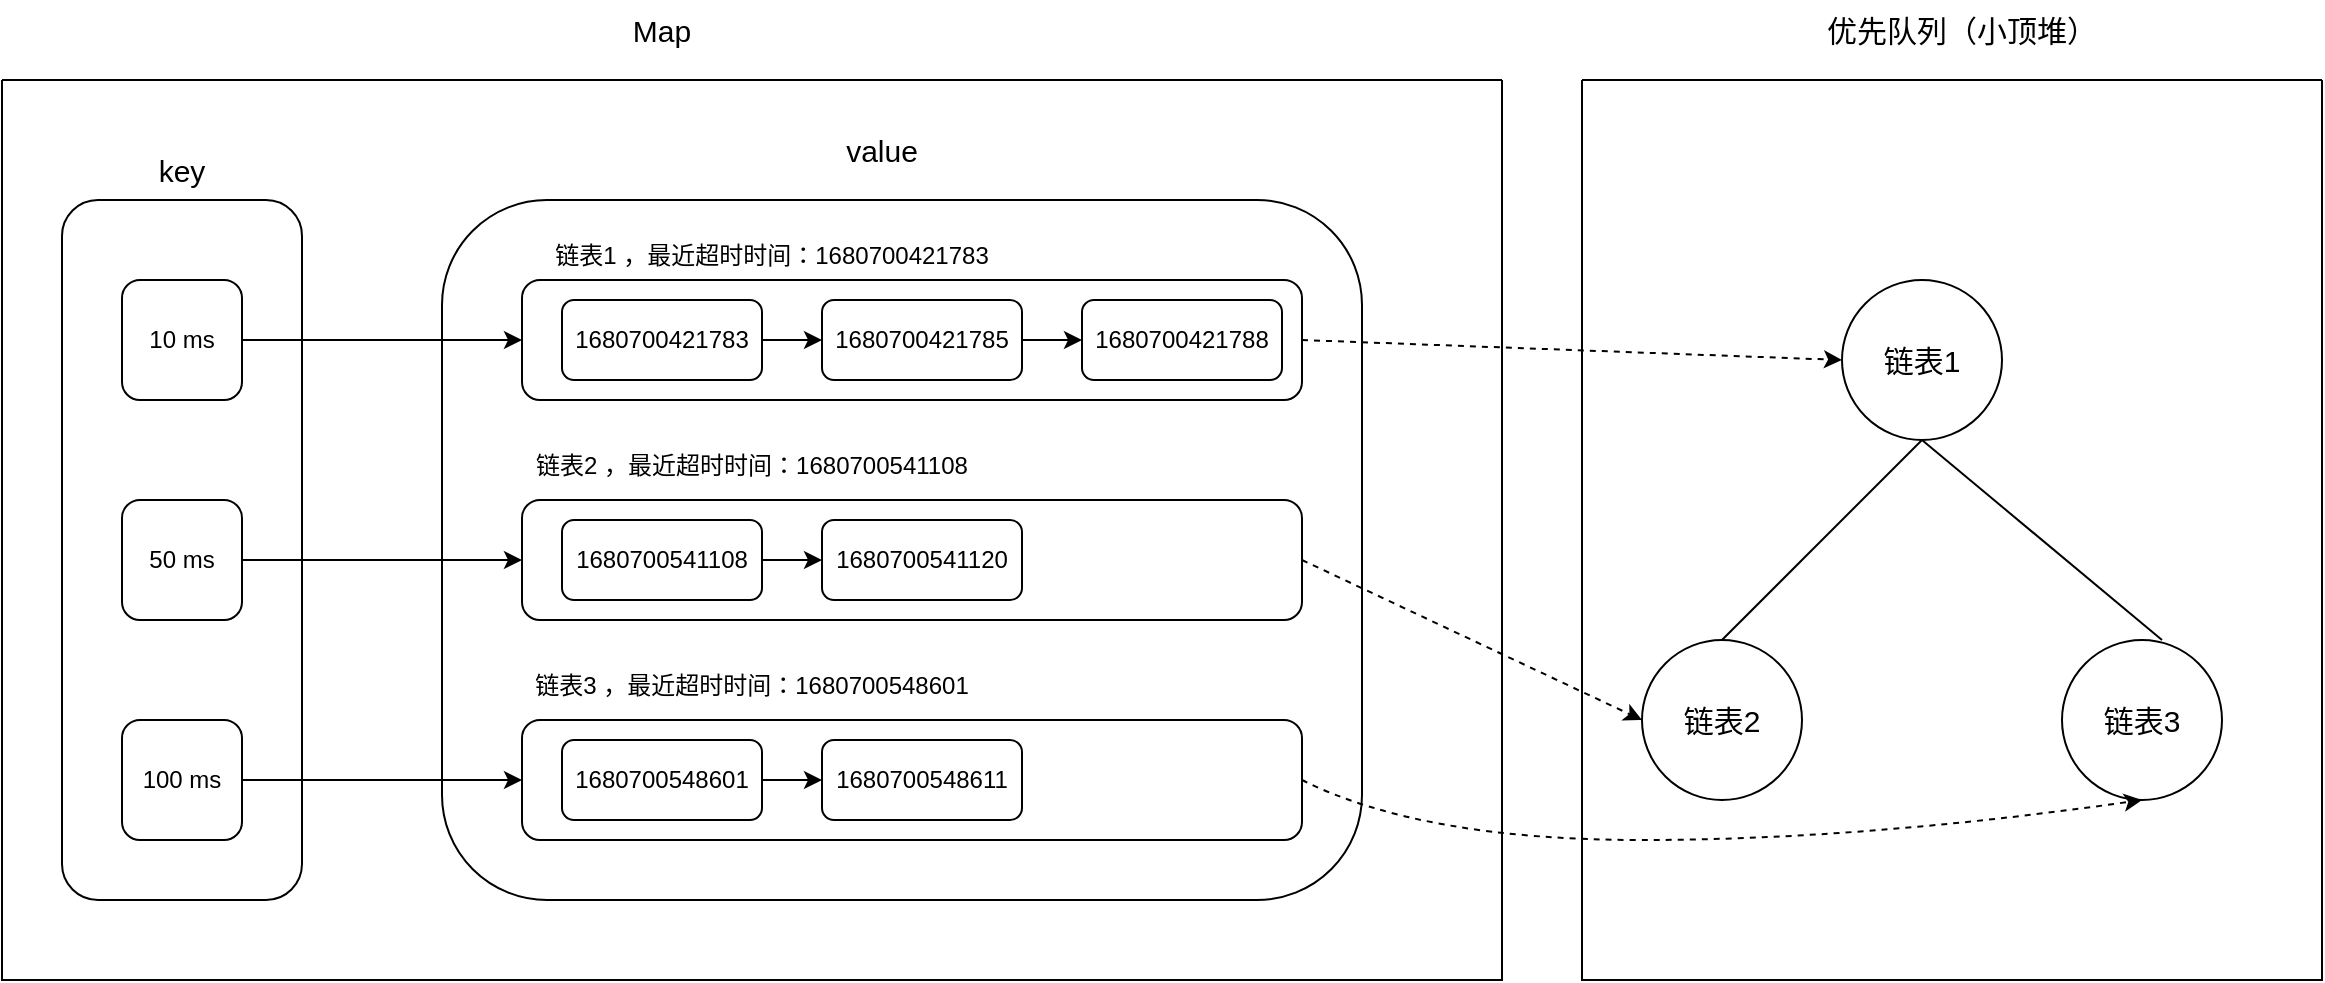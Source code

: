 <mxfile version="20.8.19" type="device"><diagram name="第 1 页" id="GcvyqdQYrzkMGT4TY5ST"><mxGraphModel dx="954" dy="521" grid="1" gridSize="10" guides="1" tooltips="1" connect="1" arrows="1" fold="1" page="1" pageScale="1" pageWidth="3300" pageHeight="4681" math="0" shadow="0"><root><mxCell id="0"/><mxCell id="1" parent="0"/><mxCell id="22TcP7E7YYwTE89-vCD1-2" value="" style="rounded=1;whiteSpace=wrap;html=1;" vertex="1" parent="1"><mxGeometry x="270" y="170" width="120" height="350" as="geometry"/></mxCell><mxCell id="22TcP7E7YYwTE89-vCD1-7" value="" style="rounded=1;whiteSpace=wrap;html=1;" vertex="1" parent="1"><mxGeometry x="460" y="170" width="460" height="350" as="geometry"/></mxCell><mxCell id="22TcP7E7YYwTE89-vCD1-6" value="&lt;font style=&quot;font-size: 15px;&quot;&gt;key&lt;/font&gt;" style="text;html=1;strokeColor=none;fillColor=none;align=center;verticalAlign=middle;whiteSpace=wrap;rounded=0;" vertex="1" parent="1"><mxGeometry x="300" y="140" width="60" height="30" as="geometry"/></mxCell><mxCell id="22TcP7E7YYwTE89-vCD1-8" value="&lt;font style=&quot;font-size: 15px;&quot;&gt;value&lt;/font&gt;" style="text;html=1;strokeColor=none;fillColor=none;align=center;verticalAlign=middle;whiteSpace=wrap;rounded=0;" vertex="1" parent="1"><mxGeometry x="650" y="130" width="60" height="30" as="geometry"/></mxCell><mxCell id="22TcP7E7YYwTE89-vCD1-9" value="" style="rounded=1;whiteSpace=wrap;html=1;" vertex="1" parent="1"><mxGeometry x="500" y="320" width="390" height="60" as="geometry"/></mxCell><mxCell id="22TcP7E7YYwTE89-vCD1-10" value="" style="rounded=1;whiteSpace=wrap;html=1;" vertex="1" parent="1"><mxGeometry x="500" y="210" width="390" height="60" as="geometry"/></mxCell><mxCell id="22TcP7E7YYwTE89-vCD1-11" value="" style="rounded=1;whiteSpace=wrap;html=1;" vertex="1" parent="1"><mxGeometry x="500" y="430" width="390" height="60" as="geometry"/></mxCell><mxCell id="22TcP7E7YYwTE89-vCD1-12" value="" style="endArrow=classic;html=1;rounded=0;exitX=1;exitY=0.5;exitDx=0;exitDy=0;entryX=0;entryY=0.5;entryDx=0;entryDy=0;" edge="1" parent="1" source="22TcP7E7YYwTE89-vCD1-16" target="22TcP7E7YYwTE89-vCD1-10"><mxGeometry width="50" height="50" relative="1" as="geometry"><mxPoint x="360" y="245" as="sourcePoint"/><mxPoint x="500" y="245" as="targetPoint"/></mxGeometry></mxCell><mxCell id="22TcP7E7YYwTE89-vCD1-13" value="" style="endArrow=classic;html=1;rounded=0;entryX=0;entryY=0.5;entryDx=0;entryDy=0;exitX=1;exitY=0.5;exitDx=0;exitDy=0;" edge="1" parent="1" source="22TcP7E7YYwTE89-vCD1-17" target="22TcP7E7YYwTE89-vCD1-9"><mxGeometry width="50" height="50" relative="1" as="geometry"><mxPoint x="360" y="320" as="sourcePoint"/><mxPoint x="510" y="255" as="targetPoint"/></mxGeometry></mxCell><mxCell id="22TcP7E7YYwTE89-vCD1-15" value="" style="endArrow=classic;html=1;rounded=0;entryX=0;entryY=0.5;entryDx=0;entryDy=0;exitX=1;exitY=0.5;exitDx=0;exitDy=0;" edge="1" parent="1" source="22TcP7E7YYwTE89-vCD1-18" target="22TcP7E7YYwTE89-vCD1-11"><mxGeometry width="50" height="50" relative="1" as="geometry"><mxPoint x="360" y="405" as="sourcePoint"/><mxPoint x="510" y="330" as="targetPoint"/></mxGeometry></mxCell><mxCell id="22TcP7E7YYwTE89-vCD1-16" value="10 ms" style="rounded=1;whiteSpace=wrap;html=1;" vertex="1" parent="1"><mxGeometry x="300" y="210" width="60" height="60" as="geometry"/></mxCell><mxCell id="22TcP7E7YYwTE89-vCD1-17" value="50 ms" style="rounded=1;whiteSpace=wrap;html=1;" vertex="1" parent="1"><mxGeometry x="300" y="320" width="60" height="60" as="geometry"/></mxCell><mxCell id="22TcP7E7YYwTE89-vCD1-18" value="100 ms" style="rounded=1;whiteSpace=wrap;html=1;" vertex="1" parent="1"><mxGeometry x="300" y="430" width="60" height="60" as="geometry"/></mxCell><mxCell id="22TcP7E7YYwTE89-vCD1-19" value="链表1 ，最近超时时间：1680700421783" style="text;html=1;strokeColor=none;fillColor=none;align=center;verticalAlign=middle;whiteSpace=wrap;rounded=0;" vertex="1" parent="1"><mxGeometry x="500" y="185" width="250" height="25" as="geometry"/></mxCell><mxCell id="22TcP7E7YYwTE89-vCD1-20" value="链表2 ，最近超时时间：1680700541108" style="text;html=1;strokeColor=none;fillColor=none;align=center;verticalAlign=middle;whiteSpace=wrap;rounded=0;" vertex="1" parent="1"><mxGeometry x="490" y="290" width="250" height="25" as="geometry"/></mxCell><mxCell id="22TcP7E7YYwTE89-vCD1-21" value="链表3 ，最近超时时间：1680700548601" style="text;html=1;strokeColor=none;fillColor=none;align=center;verticalAlign=middle;whiteSpace=wrap;rounded=0;" vertex="1" parent="1"><mxGeometry x="490" y="400" width="250" height="25" as="geometry"/></mxCell><mxCell id="22TcP7E7YYwTE89-vCD1-29" value="" style="edgeStyle=orthogonalEdgeStyle;rounded=0;orthogonalLoop=1;jettySize=auto;html=1;" edge="1" parent="1" source="22TcP7E7YYwTE89-vCD1-24" target="22TcP7E7YYwTE89-vCD1-25"><mxGeometry relative="1" as="geometry"/></mxCell><mxCell id="22TcP7E7YYwTE89-vCD1-24" value="1680700421783" style="rounded=1;whiteSpace=wrap;html=1;" vertex="1" parent="1"><mxGeometry x="520" y="220" width="100" height="40" as="geometry"/></mxCell><mxCell id="22TcP7E7YYwTE89-vCD1-28" value="" style="edgeStyle=orthogonalEdgeStyle;rounded=0;orthogonalLoop=1;jettySize=auto;html=1;" edge="1" parent="1" source="22TcP7E7YYwTE89-vCD1-25" target="22TcP7E7YYwTE89-vCD1-27"><mxGeometry relative="1" as="geometry"/></mxCell><mxCell id="22TcP7E7YYwTE89-vCD1-25" value="1680700421785" style="rounded=1;whiteSpace=wrap;html=1;" vertex="1" parent="1"><mxGeometry x="650" y="220" width="100" height="40" as="geometry"/></mxCell><mxCell id="22TcP7E7YYwTE89-vCD1-27" value="1680700421788" style="rounded=1;whiteSpace=wrap;html=1;" vertex="1" parent="1"><mxGeometry x="780" y="220" width="100" height="40" as="geometry"/></mxCell><mxCell id="22TcP7E7YYwTE89-vCD1-32" value="" style="edgeStyle=orthogonalEdgeStyle;rounded=0;orthogonalLoop=1;jettySize=auto;html=1;" edge="1" parent="1" source="22TcP7E7YYwTE89-vCD1-30" target="22TcP7E7YYwTE89-vCD1-31"><mxGeometry relative="1" as="geometry"/></mxCell><mxCell id="22TcP7E7YYwTE89-vCD1-30" value="1680700541108" style="rounded=1;whiteSpace=wrap;html=1;" vertex="1" parent="1"><mxGeometry x="520" y="330" width="100" height="40" as="geometry"/></mxCell><mxCell id="22TcP7E7YYwTE89-vCD1-31" value="1680700541120" style="rounded=1;whiteSpace=wrap;html=1;" vertex="1" parent="1"><mxGeometry x="650" y="330" width="100" height="40" as="geometry"/></mxCell><mxCell id="22TcP7E7YYwTE89-vCD1-35" value="" style="edgeStyle=orthogonalEdgeStyle;rounded=0;orthogonalLoop=1;jettySize=auto;html=1;" edge="1" parent="1" source="22TcP7E7YYwTE89-vCD1-33" target="22TcP7E7YYwTE89-vCD1-34"><mxGeometry relative="1" as="geometry"/></mxCell><mxCell id="22TcP7E7YYwTE89-vCD1-33" value="1680700548601" style="rounded=1;whiteSpace=wrap;html=1;" vertex="1" parent="1"><mxGeometry x="520" y="440" width="100" height="40" as="geometry"/></mxCell><mxCell id="22TcP7E7YYwTE89-vCD1-34" value="1680700548611" style="rounded=1;whiteSpace=wrap;html=1;" vertex="1" parent="1"><mxGeometry x="650" y="440" width="100" height="40" as="geometry"/></mxCell><mxCell id="22TcP7E7YYwTE89-vCD1-37" value="Map" style="text;html=1;strokeColor=none;fillColor=none;align=center;verticalAlign=middle;whiteSpace=wrap;rounded=0;fontSize=15;" vertex="1" parent="1"><mxGeometry x="540" y="70" width="60" height="30" as="geometry"/></mxCell><mxCell id="22TcP7E7YYwTE89-vCD1-39" value="优先队列（小顶堆）" style="text;html=1;strokeColor=none;fillColor=none;align=center;verticalAlign=middle;whiteSpace=wrap;rounded=0;fontSize=15;" vertex="1" parent="1"><mxGeometry x="1150" y="70" width="140" height="30" as="geometry"/></mxCell><mxCell id="22TcP7E7YYwTE89-vCD1-44" value="" style="swimlane;startSize=0;fontSize=15;" vertex="1" parent="1"><mxGeometry x="1030" y="110" width="370" height="450" as="geometry"/></mxCell><mxCell id="22TcP7E7YYwTE89-vCD1-41" value="链表2" style="ellipse;whiteSpace=wrap;html=1;aspect=fixed;fontSize=15;" vertex="1" parent="22TcP7E7YYwTE89-vCD1-44"><mxGeometry x="30" y="280" width="80" height="80" as="geometry"/></mxCell><mxCell id="22TcP7E7YYwTE89-vCD1-40" value="链表1" style="ellipse;whiteSpace=wrap;html=1;aspect=fixed;fontSize=15;" vertex="1" parent="22TcP7E7YYwTE89-vCD1-44"><mxGeometry x="130" y="100" width="80" height="80" as="geometry"/></mxCell><mxCell id="22TcP7E7YYwTE89-vCD1-42" value="链表3" style="ellipse;whiteSpace=wrap;html=1;aspect=fixed;fontSize=15;" vertex="1" parent="22TcP7E7YYwTE89-vCD1-44"><mxGeometry x="240" y="280" width="80" height="80" as="geometry"/></mxCell><mxCell id="22TcP7E7YYwTE89-vCD1-45" value="" style="endArrow=none;html=1;rounded=0;fontSize=15;entryX=0.5;entryY=1;entryDx=0;entryDy=0;exitX=0.5;exitY=0;exitDx=0;exitDy=0;" edge="1" parent="22TcP7E7YYwTE89-vCD1-44" source="22TcP7E7YYwTE89-vCD1-41" target="22TcP7E7YYwTE89-vCD1-40"><mxGeometry width="50" height="50" relative="1" as="geometry"><mxPoint x="90" y="220" as="sourcePoint"/><mxPoint x="140" y="170" as="targetPoint"/></mxGeometry></mxCell><mxCell id="22TcP7E7YYwTE89-vCD1-46" value="" style="endArrow=none;html=1;rounded=0;fontSize=15;entryX=0.5;entryY=1;entryDx=0;entryDy=0;exitX=0.625;exitY=0;exitDx=0;exitDy=0;exitPerimeter=0;" edge="1" parent="22TcP7E7YYwTE89-vCD1-44" source="22TcP7E7YYwTE89-vCD1-42" target="22TcP7E7YYwTE89-vCD1-40"><mxGeometry width="50" height="50" relative="1" as="geometry"><mxPoint x="80" y="290" as="sourcePoint"/><mxPoint x="180" y="190" as="targetPoint"/></mxGeometry></mxCell><mxCell id="22TcP7E7YYwTE89-vCD1-47" value="" style="endArrow=classic;html=1;rounded=0;fontSize=15;exitX=1;exitY=0.5;exitDx=0;exitDy=0;entryX=0;entryY=0.5;entryDx=0;entryDy=0;dashed=1;" edge="1" parent="1" source="22TcP7E7YYwTE89-vCD1-10" target="22TcP7E7YYwTE89-vCD1-40"><mxGeometry width="50" height="50" relative="1" as="geometry"><mxPoint x="1050" y="320" as="sourcePoint"/><mxPoint x="1100" y="270" as="targetPoint"/></mxGeometry></mxCell><mxCell id="22TcP7E7YYwTE89-vCD1-48" value="" style="endArrow=classic;html=1;rounded=0;dashed=1;fontSize=15;exitX=1;exitY=0.5;exitDx=0;exitDy=0;entryX=0;entryY=0.5;entryDx=0;entryDy=0;" edge="1" parent="1" source="22TcP7E7YYwTE89-vCD1-9" target="22TcP7E7YYwTE89-vCD1-41"><mxGeometry width="50" height="50" relative="1" as="geometry"><mxPoint x="990" y="400" as="sourcePoint"/><mxPoint x="1040" y="350" as="targetPoint"/></mxGeometry></mxCell><mxCell id="22TcP7E7YYwTE89-vCD1-49" value="" style="curved=1;endArrow=classic;html=1;rounded=0;dashed=1;fontSize=15;exitX=1;exitY=0.5;exitDx=0;exitDy=0;entryX=0.5;entryY=1;entryDx=0;entryDy=0;" edge="1" parent="1" source="22TcP7E7YYwTE89-vCD1-11" target="22TcP7E7YYwTE89-vCD1-42"><mxGeometry width="50" height="50" relative="1" as="geometry"><mxPoint x="900" y="490" as="sourcePoint"/><mxPoint x="950" y="440" as="targetPoint"/><Array as="points"><mxPoint x="950" y="490"/><mxPoint x="1170" y="490"/></Array></mxGeometry></mxCell><mxCell id="22TcP7E7YYwTE89-vCD1-50" value="" style="swimlane;startSize=0;fontSize=15;" vertex="1" parent="1"><mxGeometry x="240" y="110" width="750" height="450" as="geometry"/></mxCell></root></mxGraphModel></diagram></mxfile>